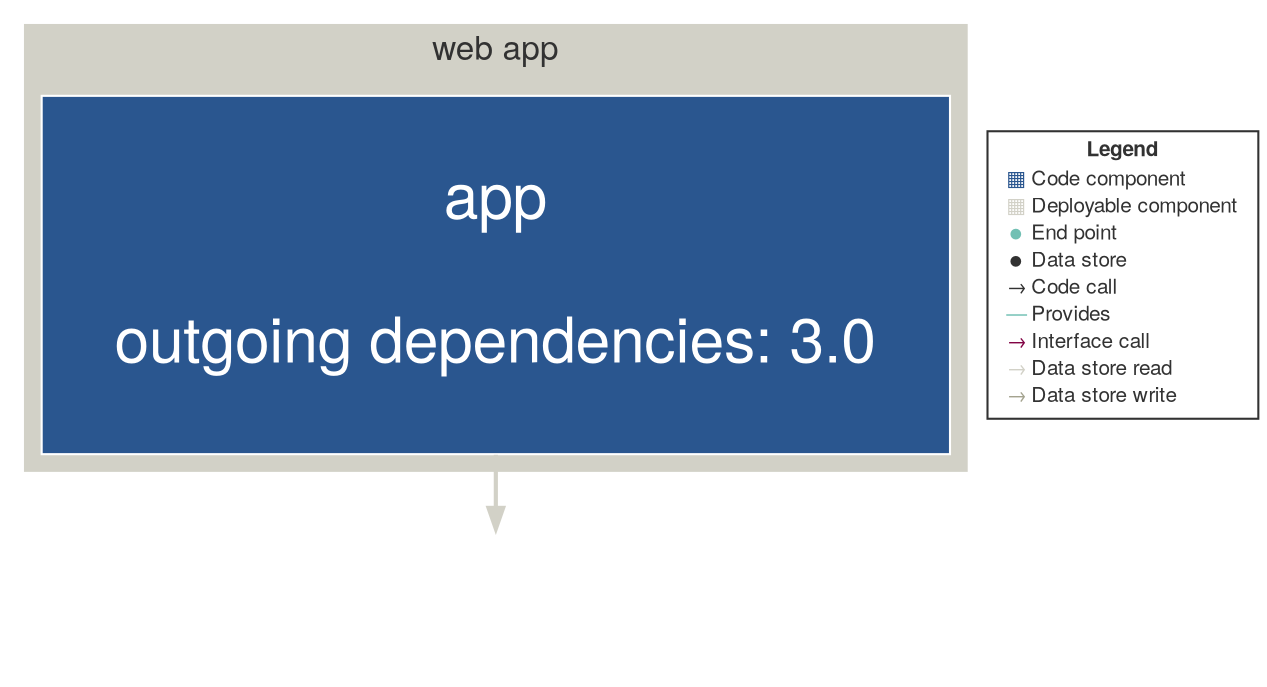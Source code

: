 digraph "Graph" {
compound=true
rankdir=TD
"915e5902-63ec-481e-a3d0-c863972ffa9b@NOT_DEPLOYED" [ shape="box" penwidth="0" fontname="Helvetica Neue" fontcolor="#323232" fontsize="16" image="icon-datastore.png" width="1.000" height="1.000" fixedsize="true" label="" ]
subgraph "cluster-app" {
style="filled"
color="#D2D1C7"
fontname="Helvetica Neue"
fontsize="16"
fontcolor="#323232"
label="web app"
"app@app" [ shape="box" style="filled" fillcolor="#2A568F" penwidth="1" color="#FFFFFF" fontname="Helvetica Neue" fontcolor="#FFFFFF" fontsize="30" margin="0.48" label="app

outgoing dependencies: 3.0" ]
}
"app@app" -> "915e5902-63ec-481e-a3d0-c863972ffa9b@NOT_DEPLOYED" [ penwidth="2" color="#D2D1C7" fontcolor="#D2D1C7" fontname="Helvetica Neue" fontsize="12" label="" ]
"LEGEND" [ shape="box" style="filled" fillcolor="#FFFFFF" penwidth="1" color="#323232" fontname="Helvetica Neue" fontcolor="#323232" fontsize="10" label=<<TABLE BORDER="0" CELLPADDING="1" CELLSPACING="0">
<TR><TD COLSPAN="2"><B>Legend</B></TD></TR>
<TR><TD><FONT COLOR="#2A568F">&#9638;</FONT></TD><TD ALIGN="left">Code component</TD></TR>
<TR><TD><FONT COLOR="#D2D1C7">&#9638;</FONT></TD><TD ALIGN="left">Deployable component</TD></TR>
<TR><TD><FONT COLOR="#72C0B4">&#9679;</FONT></TD><TD ALIGN="left">End point</TD></TR>
<TR><TD><FONT COLOR="#323232">&#9679;</FONT></TD><TD ALIGN="left">Data store</TD></TR>
<TR><TD><FONT COLOR="#323232">&rarr;</FONT></TD><TD ALIGN="left">Code call</TD></TR>
<TR><TD><FONT COLOR="#72C0B4">&#8212;</FONT></TD><TD ALIGN="left">Provides</TD></TR>
<TR><TD><FONT COLOR="#820445">&rarr;</FONT></TD><TD ALIGN="left">Interface call</TD></TR>
<TR><TD><FONT COLOR="#D2D1C7">&rarr;</FONT></TD><TD ALIGN="left">Data store read</TD></TR>
<TR><TD><FONT COLOR="#A4A38F">&rarr;</FONT></TD><TD ALIGN="left">Data store write</TD></TR>
</TABLE>
>  ]
}
